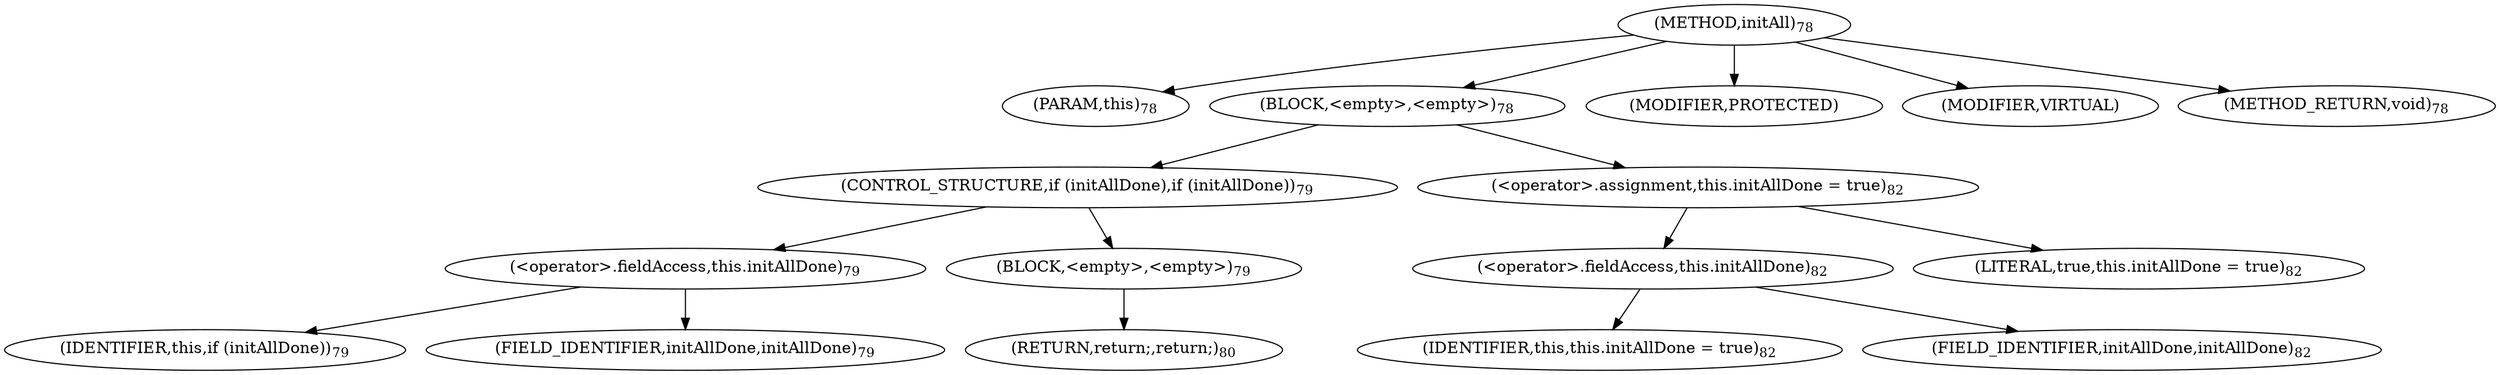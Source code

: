 digraph "initAll" {  
"72" [label = <(METHOD,initAll)<SUB>78</SUB>> ]
"73" [label = <(PARAM,this)<SUB>78</SUB>> ]
"74" [label = <(BLOCK,&lt;empty&gt;,&lt;empty&gt;)<SUB>78</SUB>> ]
"75" [label = <(CONTROL_STRUCTURE,if (initAllDone),if (initAllDone))<SUB>79</SUB>> ]
"76" [label = <(&lt;operator&gt;.fieldAccess,this.initAllDone)<SUB>79</SUB>> ]
"77" [label = <(IDENTIFIER,this,if (initAllDone))<SUB>79</SUB>> ]
"78" [label = <(FIELD_IDENTIFIER,initAllDone,initAllDone)<SUB>79</SUB>> ]
"79" [label = <(BLOCK,&lt;empty&gt;,&lt;empty&gt;)<SUB>79</SUB>> ]
"80" [label = <(RETURN,return;,return;)<SUB>80</SUB>> ]
"81" [label = <(&lt;operator&gt;.assignment,this.initAllDone = true)<SUB>82</SUB>> ]
"82" [label = <(&lt;operator&gt;.fieldAccess,this.initAllDone)<SUB>82</SUB>> ]
"83" [label = <(IDENTIFIER,this,this.initAllDone = true)<SUB>82</SUB>> ]
"84" [label = <(FIELD_IDENTIFIER,initAllDone,initAllDone)<SUB>82</SUB>> ]
"85" [label = <(LITERAL,true,this.initAllDone = true)<SUB>82</SUB>> ]
"86" [label = <(MODIFIER,PROTECTED)> ]
"87" [label = <(MODIFIER,VIRTUAL)> ]
"88" [label = <(METHOD_RETURN,void)<SUB>78</SUB>> ]
  "72" -> "73" 
  "72" -> "74" 
  "72" -> "86" 
  "72" -> "87" 
  "72" -> "88" 
  "74" -> "75" 
  "74" -> "81" 
  "75" -> "76" 
  "75" -> "79" 
  "76" -> "77" 
  "76" -> "78" 
  "79" -> "80" 
  "81" -> "82" 
  "81" -> "85" 
  "82" -> "83" 
  "82" -> "84" 
}
